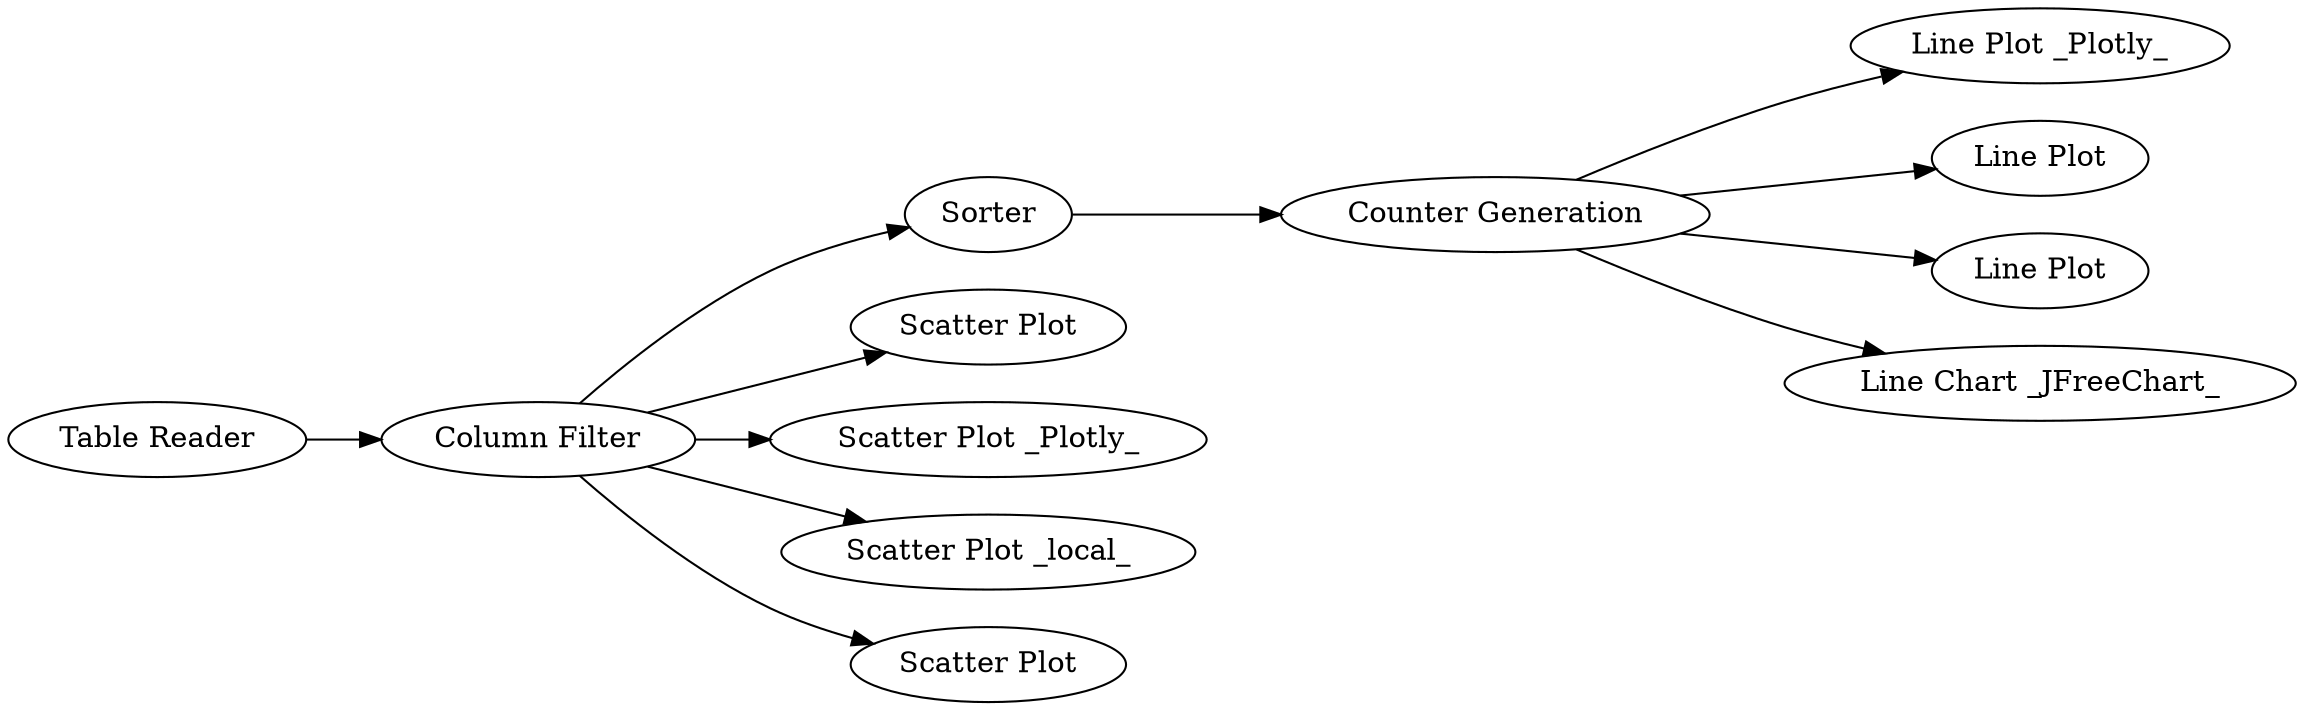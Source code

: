digraph {
	98 -> 99
	99 -> 95
	90 -> 77
	99 -> 96
	77 -> 98
	77 -> 93
	99 -> 94
	77 -> 92
	77 -> 91
	77 -> 10
	99 -> 97
	91 [label="Scatter Plot _local_"]
	94 [label="Line Plot"]
	99 [label="Counter Generation"]
	96 [label="Line Plot"]
	92 [label="Scatter Plot _Plotly_"]
	90 [label="Table Reader"]
	98 [label=Sorter]
	97 [label="Line Chart _JFreeChart_"]
	77 [label="Column Filter"]
	95 [label="Line Plot _Plotly_"]
	93 [label="Scatter Plot"]
	10 [label="Scatter Plot"]
	rankdir=LR
}
